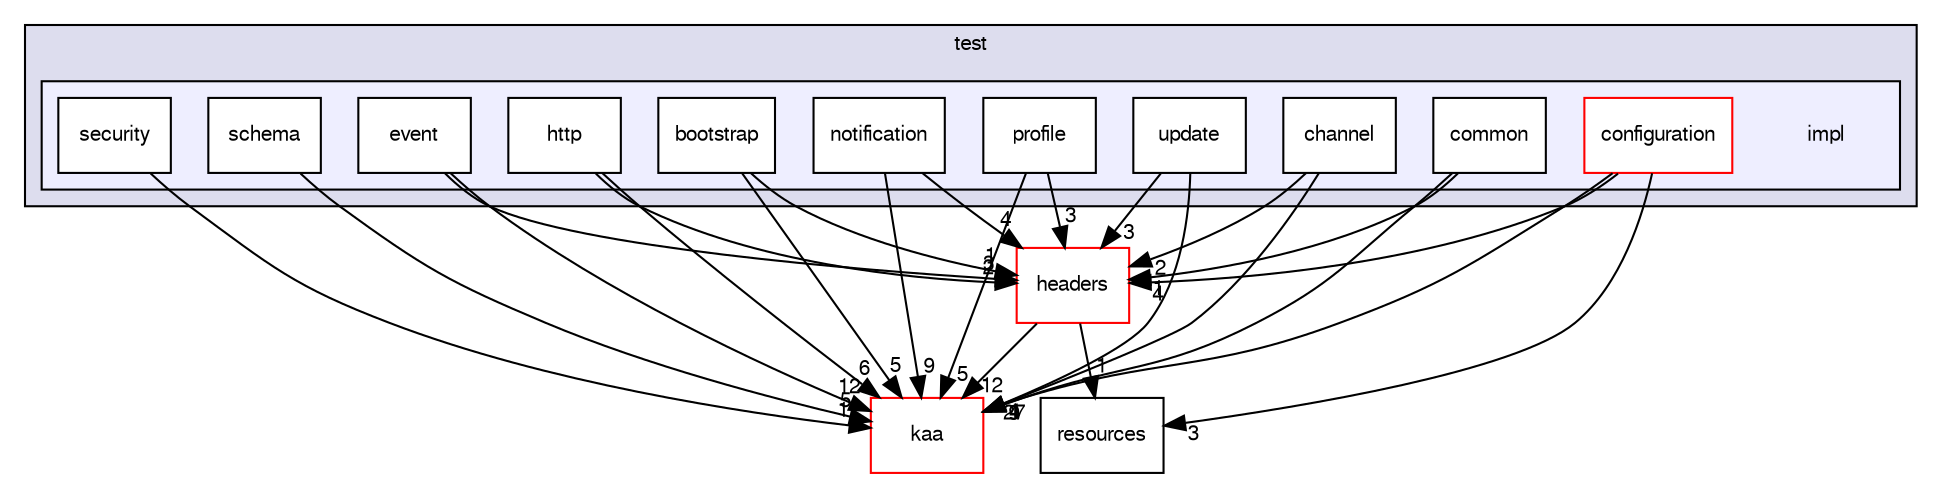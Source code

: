 digraph "/var/lib/jenkins/workspace/kaa_public/client/client-multi/client-cpp/test/impl" {
  bgcolor=transparent;
  compound=true
  node [ fontsize="10", fontname="FreeSans"];
  edge [ labelfontsize="10", labelfontname="FreeSans"];
  subgraph clusterdir_90093dac977d6cfeb7a8194940d24132 {
    graph [ bgcolor="#ddddee", pencolor="black", label="test" fontname="FreeSans", fontsize="10", URL="dir_90093dac977d6cfeb7a8194940d24132.html"]
  subgraph clusterdir_ff2caeafc86dbd8f71660fce361ff46c {
    graph [ bgcolor="#eeeeff", pencolor="black", label="" URL="dir_ff2caeafc86dbd8f71660fce361ff46c.html"];
    dir_ff2caeafc86dbd8f71660fce361ff46c [shape=plaintext label="impl"];
    dir_8667b4952769c55e2309c2515bad2715 [shape=box label="bootstrap" color="black" fillcolor="white" style="filled" URL="dir_8667b4952769c55e2309c2515bad2715.html"];
    dir_4be2963a9707d3399823f3b29e164cef [shape=box label="channel" color="black" fillcolor="white" style="filled" URL="dir_4be2963a9707d3399823f3b29e164cef.html"];
    dir_b156216a286fed4806565767d2fb3af4 [shape=box label="common" color="black" fillcolor="white" style="filled" URL="dir_b156216a286fed4806565767d2fb3af4.html"];
    dir_e6c80c146a888bf5f2636583144346f1 [shape=box label="configuration" color="red" fillcolor="white" style="filled" URL="dir_e6c80c146a888bf5f2636583144346f1.html"];
    dir_5a7eafc1935c66cd91e4f18c9f582a66 [shape=box label="event" color="black" fillcolor="white" style="filled" URL="dir_5a7eafc1935c66cd91e4f18c9f582a66.html"];
    dir_7ff55f9bc3832414ee40763704fd5f20 [shape=box label="http" color="black" fillcolor="white" style="filled" URL="dir_7ff55f9bc3832414ee40763704fd5f20.html"];
    dir_e4a76a56e0eaf0117ee8b1a93acb03b2 [shape=box label="notification" color="black" fillcolor="white" style="filled" URL="dir_e4a76a56e0eaf0117ee8b1a93acb03b2.html"];
    dir_9a6c83857b5056cf109348cdfd10de76 [shape=box label="profile" color="black" fillcolor="white" style="filled" URL="dir_9a6c83857b5056cf109348cdfd10de76.html"];
    dir_e9ab60d0da38fe27433f67898bf96690 [shape=box label="schema" color="black" fillcolor="white" style="filled" URL="dir_e9ab60d0da38fe27433f67898bf96690.html"];
    dir_b6dc3b8d5d61680bf85f01226179cd5e [shape=box label="security" color="black" fillcolor="white" style="filled" URL="dir_b6dc3b8d5d61680bf85f01226179cd5e.html"];
    dir_af50b86ba5c292278ed1c2b2fd0c89b4 [shape=box label="update" color="black" fillcolor="white" style="filled" URL="dir_af50b86ba5c292278ed1c2b2fd0c89b4.html"];
  }
  }
  dir_1ac78b1500c3fd9a977bacb448b54d1a [shape=box label="kaa" color="red" URL="dir_1ac78b1500c3fd9a977bacb448b54d1a.html"];
  dir_4a95a1809dd8e4bac4fff958db3a7f05 [shape=box label="headers" color="red" URL="dir_4a95a1809dd8e4bac4fff958db3a7f05.html"];
  dir_4836519ec105d6e7b10f505988067070 [shape=box label="resources" URL="dir_4836519ec105d6e7b10f505988067070.html"];
  dir_af50b86ba5c292278ed1c2b2fd0c89b4->dir_1ac78b1500c3fd9a977bacb448b54d1a [headlabel="1", labeldistance=1.5 headhref="dir_000089_000040.html"];
  dir_af50b86ba5c292278ed1c2b2fd0c89b4->dir_4a95a1809dd8e4bac4fff958db3a7f05 [headlabel="3", labeldistance=1.5 headhref="dir_000089_000058.html"];
  dir_b6dc3b8d5d61680bf85f01226179cd5e->dir_1ac78b1500c3fd9a977bacb448b54d1a [headlabel="1", labeldistance=1.5 headhref="dir_000088_000040.html"];
  dir_4be2963a9707d3399823f3b29e164cef->dir_1ac78b1500c3fd9a977bacb448b54d1a [headlabel="4", labeldistance=1.5 headhref="dir_000079_000040.html"];
  dir_4be2963a9707d3399823f3b29e164cef->dir_4a95a1809dd8e4bac4fff958db3a7f05 [headlabel="2", labeldistance=1.5 headhref="dir_000079_000058.html"];
  dir_4a95a1809dd8e4bac4fff958db3a7f05->dir_1ac78b1500c3fd9a977bacb448b54d1a [headlabel="12", labeldistance=1.5 headhref="dir_000058_000040.html"];
  dir_4a95a1809dd8e4bac4fff958db3a7f05->dir_4836519ec105d6e7b10f505988067070 [headlabel="1", labeldistance=1.5 headhref="dir_000058_000090.html"];
  dir_e4a76a56e0eaf0117ee8b1a93acb03b2->dir_1ac78b1500c3fd9a977bacb448b54d1a [headlabel="9", labeldistance=1.5 headhref="dir_000085_000040.html"];
  dir_e4a76a56e0eaf0117ee8b1a93acb03b2->dir_4a95a1809dd8e4bac4fff958db3a7f05 [headlabel="4", labeldistance=1.5 headhref="dir_000085_000058.html"];
  dir_b156216a286fed4806565767d2fb3af4->dir_1ac78b1500c3fd9a977bacb448b54d1a [headlabel="9", labeldistance=1.5 headhref="dir_000080_000040.html"];
  dir_b156216a286fed4806565767d2fb3af4->dir_4a95a1809dd8e4bac4fff958db3a7f05 [headlabel="1", labeldistance=1.5 headhref="dir_000080_000058.html"];
  dir_e9ab60d0da38fe27433f67898bf96690->dir_1ac78b1500c3fd9a977bacb448b54d1a [headlabel="5", labeldistance=1.5 headhref="dir_000087_000040.html"];
  dir_9a6c83857b5056cf109348cdfd10de76->dir_1ac78b1500c3fd9a977bacb448b54d1a [headlabel="5", labeldistance=1.5 headhref="dir_000086_000040.html"];
  dir_9a6c83857b5056cf109348cdfd10de76->dir_4a95a1809dd8e4bac4fff958db3a7f05 [headlabel="3", labeldistance=1.5 headhref="dir_000086_000058.html"];
  dir_e6c80c146a888bf5f2636583144346f1->dir_1ac78b1500c3fd9a977bacb448b54d1a [headlabel="27", labeldistance=1.5 headhref="dir_000081_000040.html"];
  dir_e6c80c146a888bf5f2636583144346f1->dir_4a95a1809dd8e4bac4fff958db3a7f05 [headlabel="4", labeldistance=1.5 headhref="dir_000081_000058.html"];
  dir_e6c80c146a888bf5f2636583144346f1->dir_4836519ec105d6e7b10f505988067070 [headlabel="3", labeldistance=1.5 headhref="dir_000081_000090.html"];
  dir_5a7eafc1935c66cd91e4f18c9f582a66->dir_1ac78b1500c3fd9a977bacb448b54d1a [headlabel="12", labeldistance=1.5 headhref="dir_000083_000040.html"];
  dir_5a7eafc1935c66cd91e4f18c9f582a66->dir_4a95a1809dd8e4bac4fff958db3a7f05 [headlabel="3", labeldistance=1.5 headhref="dir_000083_000058.html"];
  dir_7ff55f9bc3832414ee40763704fd5f20->dir_1ac78b1500c3fd9a977bacb448b54d1a [headlabel="6", labeldistance=1.5 headhref="dir_000084_000040.html"];
  dir_7ff55f9bc3832414ee40763704fd5f20->dir_4a95a1809dd8e4bac4fff958db3a7f05 [headlabel="2", labeldistance=1.5 headhref="dir_000084_000058.html"];
  dir_8667b4952769c55e2309c2515bad2715->dir_1ac78b1500c3fd9a977bacb448b54d1a [headlabel="5", labeldistance=1.5 headhref="dir_000078_000040.html"];
  dir_8667b4952769c55e2309c2515bad2715->dir_4a95a1809dd8e4bac4fff958db3a7f05 [headlabel="1", labeldistance=1.5 headhref="dir_000078_000058.html"];
}
